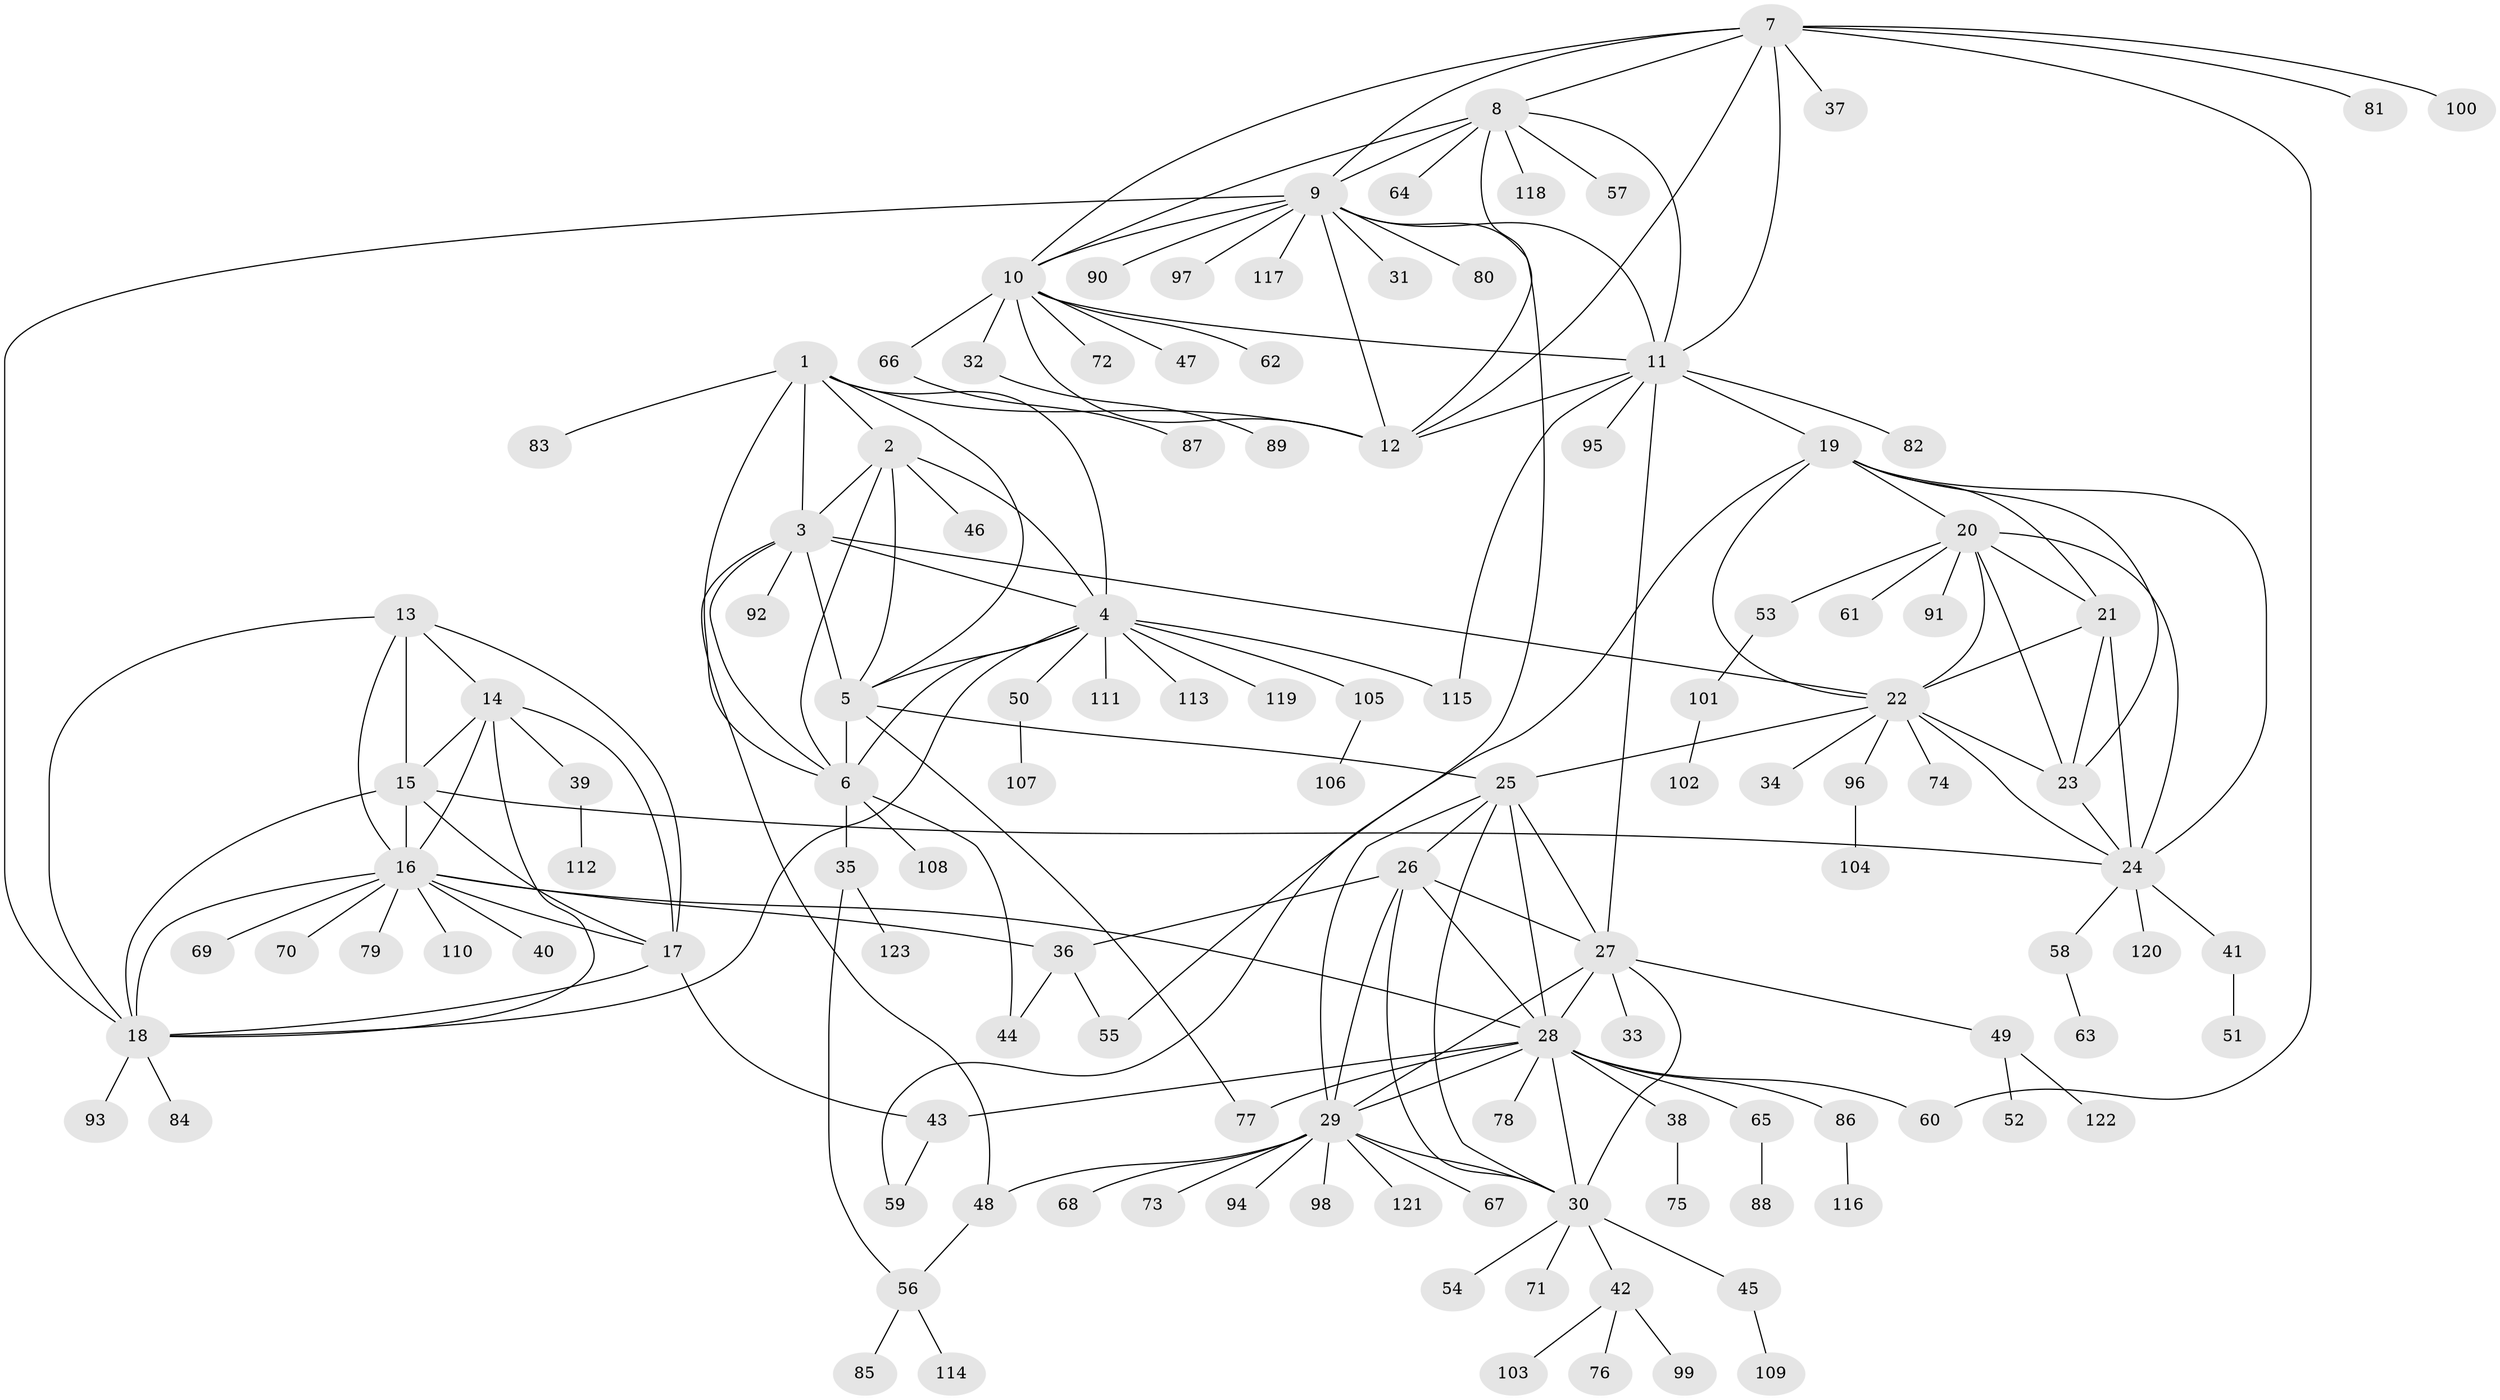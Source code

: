 // Generated by graph-tools (version 1.1) at 2025/02/03/09/25 03:02:44]
// undirected, 123 vertices, 188 edges
graph export_dot {
graph [start="1"]
  node [color=gray90,style=filled];
  1;
  2;
  3;
  4;
  5;
  6;
  7;
  8;
  9;
  10;
  11;
  12;
  13;
  14;
  15;
  16;
  17;
  18;
  19;
  20;
  21;
  22;
  23;
  24;
  25;
  26;
  27;
  28;
  29;
  30;
  31;
  32;
  33;
  34;
  35;
  36;
  37;
  38;
  39;
  40;
  41;
  42;
  43;
  44;
  45;
  46;
  47;
  48;
  49;
  50;
  51;
  52;
  53;
  54;
  55;
  56;
  57;
  58;
  59;
  60;
  61;
  62;
  63;
  64;
  65;
  66;
  67;
  68;
  69;
  70;
  71;
  72;
  73;
  74;
  75;
  76;
  77;
  78;
  79;
  80;
  81;
  82;
  83;
  84;
  85;
  86;
  87;
  88;
  89;
  90;
  91;
  92;
  93;
  94;
  95;
  96;
  97;
  98;
  99;
  100;
  101;
  102;
  103;
  104;
  105;
  106;
  107;
  108;
  109;
  110;
  111;
  112;
  113;
  114;
  115;
  116;
  117;
  118;
  119;
  120;
  121;
  122;
  123;
  1 -- 2;
  1 -- 3;
  1 -- 4;
  1 -- 5;
  1 -- 6;
  1 -- 12;
  1 -- 83;
  2 -- 3;
  2 -- 4;
  2 -- 5;
  2 -- 6;
  2 -- 46;
  3 -- 4;
  3 -- 5;
  3 -- 6;
  3 -- 22;
  3 -- 48;
  3 -- 92;
  4 -- 5;
  4 -- 6;
  4 -- 18;
  4 -- 50;
  4 -- 105;
  4 -- 111;
  4 -- 113;
  4 -- 115;
  4 -- 119;
  5 -- 6;
  5 -- 25;
  5 -- 77;
  6 -- 35;
  6 -- 44;
  6 -- 108;
  7 -- 8;
  7 -- 9;
  7 -- 10;
  7 -- 11;
  7 -- 12;
  7 -- 37;
  7 -- 60;
  7 -- 81;
  7 -- 100;
  8 -- 9;
  8 -- 10;
  8 -- 11;
  8 -- 12;
  8 -- 57;
  8 -- 64;
  8 -- 118;
  9 -- 10;
  9 -- 11;
  9 -- 12;
  9 -- 18;
  9 -- 31;
  9 -- 59;
  9 -- 80;
  9 -- 90;
  9 -- 97;
  9 -- 117;
  10 -- 11;
  10 -- 12;
  10 -- 32;
  10 -- 47;
  10 -- 62;
  10 -- 66;
  10 -- 72;
  11 -- 12;
  11 -- 19;
  11 -- 27;
  11 -- 82;
  11 -- 95;
  11 -- 115;
  13 -- 14;
  13 -- 15;
  13 -- 16;
  13 -- 17;
  13 -- 18;
  14 -- 15;
  14 -- 16;
  14 -- 17;
  14 -- 18;
  14 -- 39;
  15 -- 16;
  15 -- 17;
  15 -- 18;
  15 -- 24;
  16 -- 17;
  16 -- 18;
  16 -- 28;
  16 -- 36;
  16 -- 40;
  16 -- 69;
  16 -- 70;
  16 -- 79;
  16 -- 110;
  17 -- 18;
  17 -- 43;
  18 -- 84;
  18 -- 93;
  19 -- 20;
  19 -- 21;
  19 -- 22;
  19 -- 23;
  19 -- 24;
  19 -- 55;
  20 -- 21;
  20 -- 22;
  20 -- 23;
  20 -- 24;
  20 -- 53;
  20 -- 61;
  20 -- 91;
  21 -- 22;
  21 -- 23;
  21 -- 24;
  22 -- 23;
  22 -- 24;
  22 -- 25;
  22 -- 34;
  22 -- 74;
  22 -- 96;
  23 -- 24;
  24 -- 41;
  24 -- 58;
  24 -- 120;
  25 -- 26;
  25 -- 27;
  25 -- 28;
  25 -- 29;
  25 -- 30;
  26 -- 27;
  26 -- 28;
  26 -- 29;
  26 -- 30;
  26 -- 36;
  27 -- 28;
  27 -- 29;
  27 -- 30;
  27 -- 33;
  27 -- 49;
  28 -- 29;
  28 -- 30;
  28 -- 38;
  28 -- 43;
  28 -- 60;
  28 -- 65;
  28 -- 77;
  28 -- 78;
  28 -- 86;
  29 -- 30;
  29 -- 48;
  29 -- 67;
  29 -- 68;
  29 -- 73;
  29 -- 94;
  29 -- 98;
  29 -- 121;
  30 -- 42;
  30 -- 45;
  30 -- 54;
  30 -- 71;
  32 -- 89;
  35 -- 56;
  35 -- 123;
  36 -- 44;
  36 -- 55;
  38 -- 75;
  39 -- 112;
  41 -- 51;
  42 -- 76;
  42 -- 99;
  42 -- 103;
  43 -- 59;
  45 -- 109;
  48 -- 56;
  49 -- 52;
  49 -- 122;
  50 -- 107;
  53 -- 101;
  56 -- 85;
  56 -- 114;
  58 -- 63;
  65 -- 88;
  66 -- 87;
  86 -- 116;
  96 -- 104;
  101 -- 102;
  105 -- 106;
}

